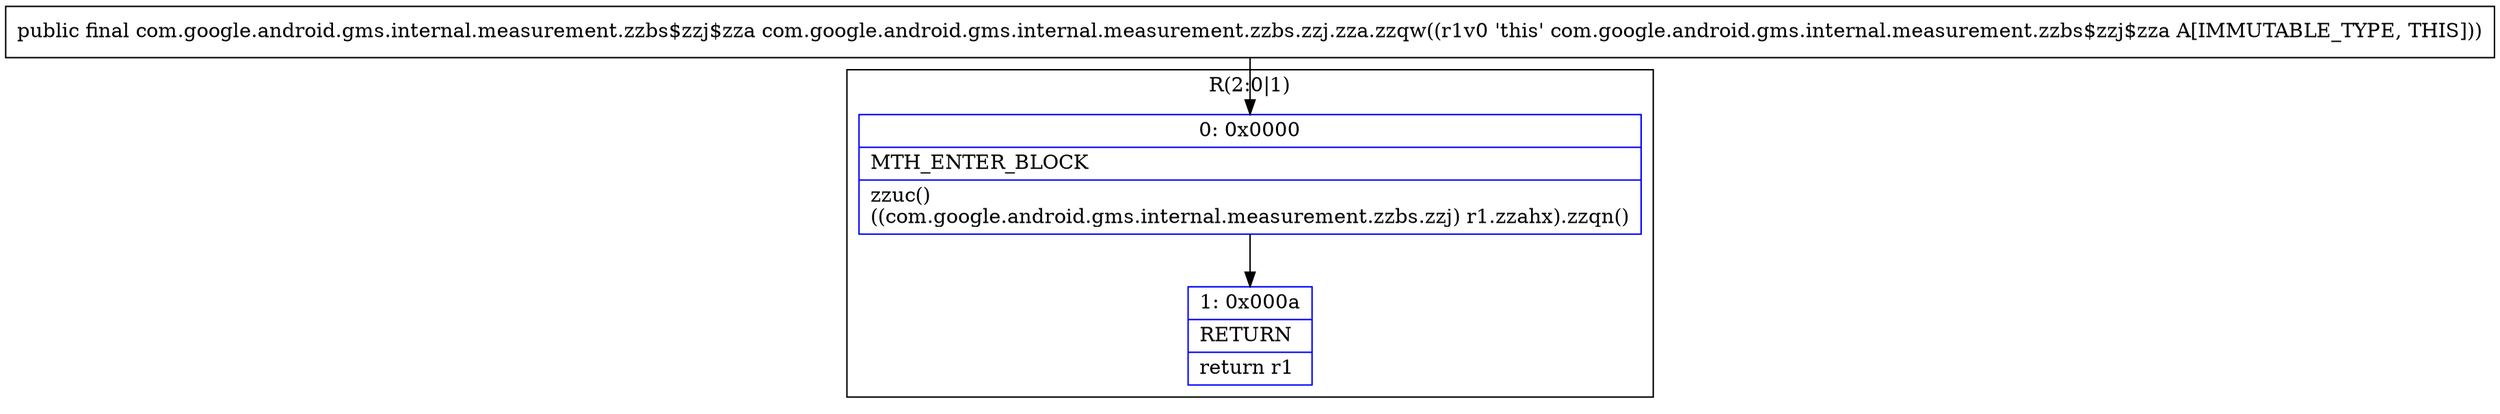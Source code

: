 digraph "CFG forcom.google.android.gms.internal.measurement.zzbs.zzj.zza.zzqw()Lcom\/google\/android\/gms\/internal\/measurement\/zzbs$zzj$zza;" {
subgraph cluster_Region_1169315286 {
label = "R(2:0|1)";
node [shape=record,color=blue];
Node_0 [shape=record,label="{0\:\ 0x0000|MTH_ENTER_BLOCK\l|zzuc()\l((com.google.android.gms.internal.measurement.zzbs.zzj) r1.zzahx).zzqn()\l}"];
Node_1 [shape=record,label="{1\:\ 0x000a|RETURN\l|return r1\l}"];
}
MethodNode[shape=record,label="{public final com.google.android.gms.internal.measurement.zzbs$zzj$zza com.google.android.gms.internal.measurement.zzbs.zzj.zza.zzqw((r1v0 'this' com.google.android.gms.internal.measurement.zzbs$zzj$zza A[IMMUTABLE_TYPE, THIS])) }"];
MethodNode -> Node_0;
Node_0 -> Node_1;
}

